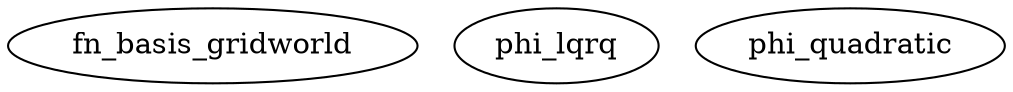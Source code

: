/* Created by mdot for Matlab */
digraph m2html {

  fn_basis_gridworld [URL="fn_basis_gridworld.html"];
  fn_basis_gridworld [URL="fn_basis_gridworld.html"];
  fn_basis_gridworld [URL="fn_basis_gridworld.html"];
  phi_lqrq [URL="phi_lqrq.html"];
  phi_lqrq [URL="phi_lqrq.html"];
  phi_lqrq [URL="phi_lqrq.html"];
  phi_quadratic [URL="phi_quadratic.html"];
  phi_quadratic [URL="phi_quadratic.html"];
  phi_quadratic [URL="phi_quadratic.html"];
}